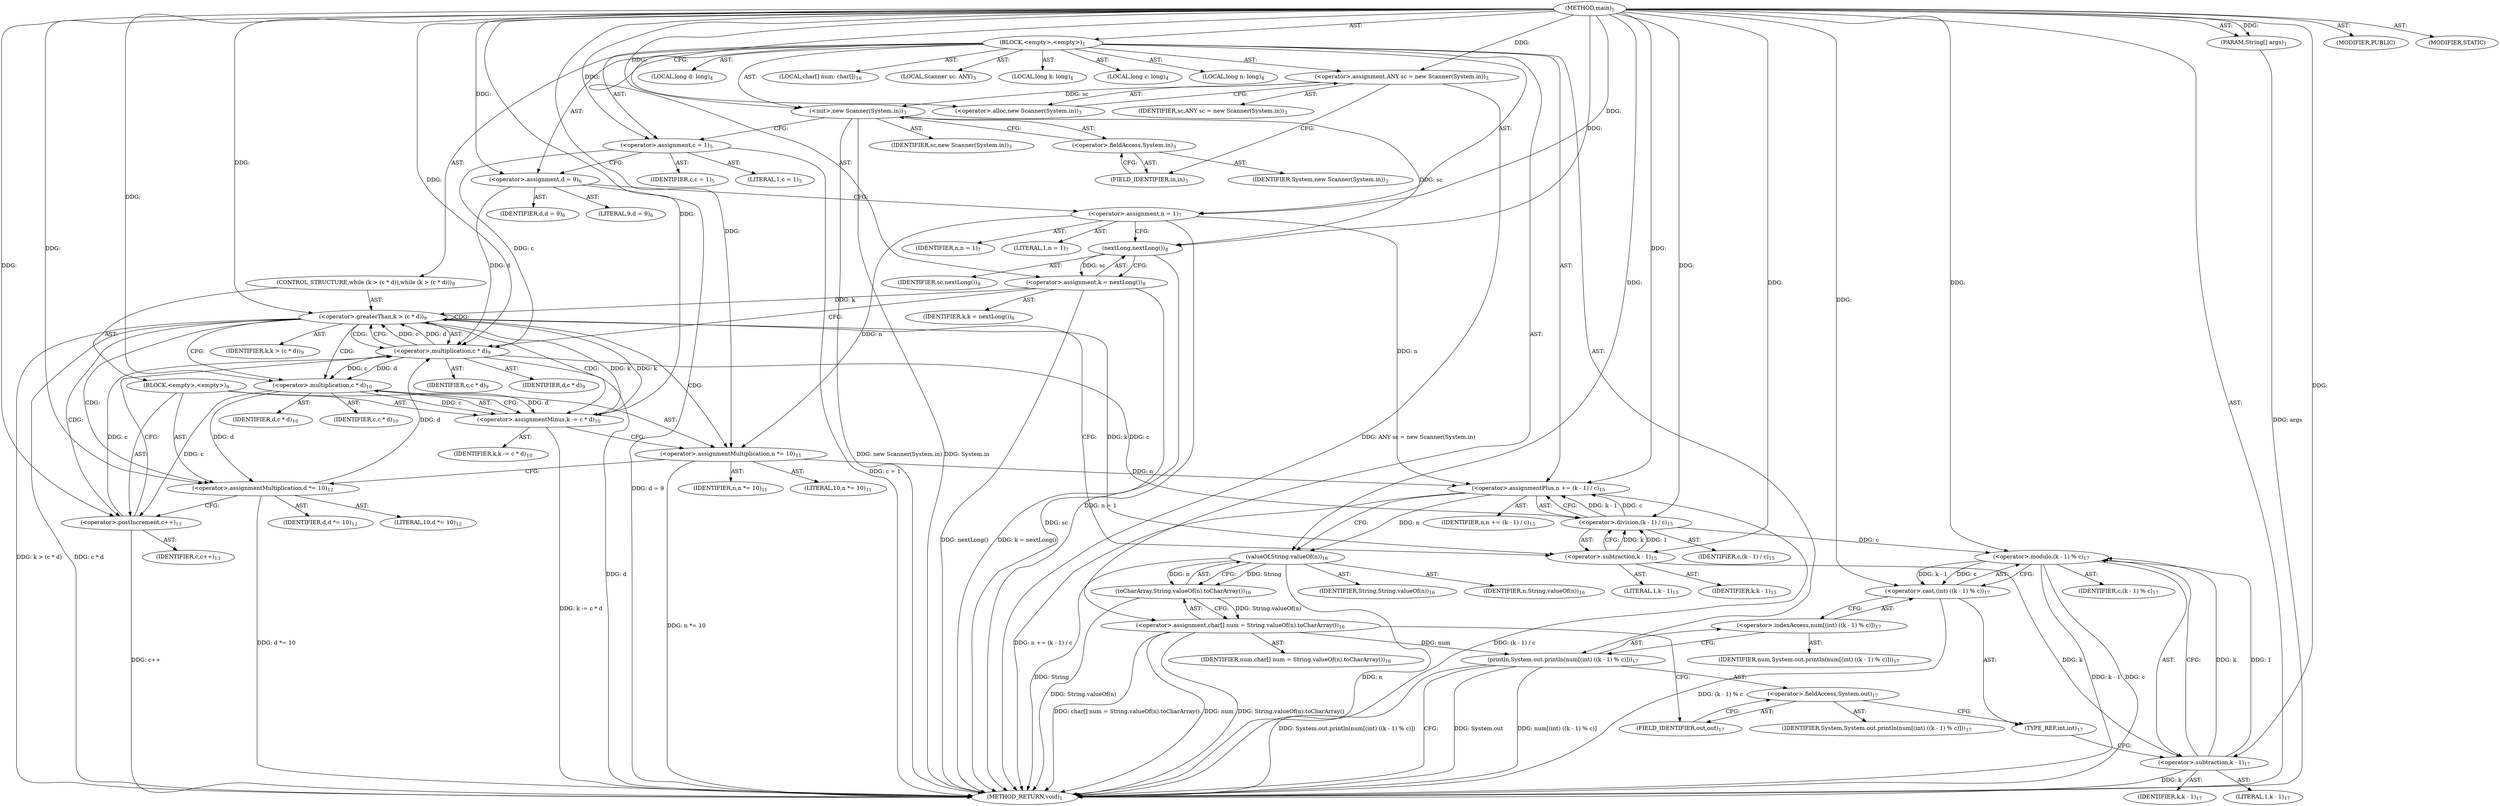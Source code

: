 digraph "main" {  
"19" [label = <(METHOD,main)<SUB>1</SUB>> ]
"20" [label = <(PARAM,String[] args)<SUB>1</SUB>> ]
"21" [label = <(BLOCK,&lt;empty&gt;,&lt;empty&gt;)<SUB>1</SUB>> ]
"4" [label = <(LOCAL,Scanner sc: ANY)<SUB>3</SUB>> ]
"22" [label = <(&lt;operator&gt;.assignment,ANY sc = new Scanner(System.in))<SUB>3</SUB>> ]
"23" [label = <(IDENTIFIER,sc,ANY sc = new Scanner(System.in))<SUB>3</SUB>> ]
"24" [label = <(&lt;operator&gt;.alloc,new Scanner(System.in))<SUB>3</SUB>> ]
"25" [label = <(&lt;init&gt;,new Scanner(System.in))<SUB>3</SUB>> ]
"3" [label = <(IDENTIFIER,sc,new Scanner(System.in))<SUB>3</SUB>> ]
"26" [label = <(&lt;operator&gt;.fieldAccess,System.in)<SUB>3</SUB>> ]
"27" [label = <(IDENTIFIER,System,new Scanner(System.in))<SUB>3</SUB>> ]
"28" [label = <(FIELD_IDENTIFIER,in,in)<SUB>3</SUB>> ]
"29" [label = <(LOCAL,long k: long)<SUB>4</SUB>> ]
"30" [label = <(LOCAL,long c: long)<SUB>4</SUB>> ]
"31" [label = <(LOCAL,long n: long)<SUB>4</SUB>> ]
"32" [label = <(LOCAL,long d: long)<SUB>4</SUB>> ]
"33" [label = <(&lt;operator&gt;.assignment,c = 1)<SUB>5</SUB>> ]
"34" [label = <(IDENTIFIER,c,c = 1)<SUB>5</SUB>> ]
"35" [label = <(LITERAL,1,c = 1)<SUB>5</SUB>> ]
"36" [label = <(&lt;operator&gt;.assignment,d = 9)<SUB>6</SUB>> ]
"37" [label = <(IDENTIFIER,d,d = 9)<SUB>6</SUB>> ]
"38" [label = <(LITERAL,9,d = 9)<SUB>6</SUB>> ]
"39" [label = <(&lt;operator&gt;.assignment,n = 1)<SUB>7</SUB>> ]
"40" [label = <(IDENTIFIER,n,n = 1)<SUB>7</SUB>> ]
"41" [label = <(LITERAL,1,n = 1)<SUB>7</SUB>> ]
"42" [label = <(&lt;operator&gt;.assignment,k = nextLong())<SUB>8</SUB>> ]
"43" [label = <(IDENTIFIER,k,k = nextLong())<SUB>8</SUB>> ]
"44" [label = <(nextLong,nextLong())<SUB>8</SUB>> ]
"45" [label = <(IDENTIFIER,sc,nextLong())<SUB>8</SUB>> ]
"46" [label = <(CONTROL_STRUCTURE,while (k &gt; (c * d)),while (k &gt; (c * d)))<SUB>9</SUB>> ]
"47" [label = <(&lt;operator&gt;.greaterThan,k &gt; (c * d))<SUB>9</SUB>> ]
"48" [label = <(IDENTIFIER,k,k &gt; (c * d))<SUB>9</SUB>> ]
"49" [label = <(&lt;operator&gt;.multiplication,c * d)<SUB>9</SUB>> ]
"50" [label = <(IDENTIFIER,c,c * d)<SUB>9</SUB>> ]
"51" [label = <(IDENTIFIER,d,c * d)<SUB>9</SUB>> ]
"52" [label = <(BLOCK,&lt;empty&gt;,&lt;empty&gt;)<SUB>9</SUB>> ]
"53" [label = <(&lt;operator&gt;.assignmentMinus,k -= c * d)<SUB>10</SUB>> ]
"54" [label = <(IDENTIFIER,k,k -= c * d)<SUB>10</SUB>> ]
"55" [label = <(&lt;operator&gt;.multiplication,c * d)<SUB>10</SUB>> ]
"56" [label = <(IDENTIFIER,c,c * d)<SUB>10</SUB>> ]
"57" [label = <(IDENTIFIER,d,c * d)<SUB>10</SUB>> ]
"58" [label = <(&lt;operator&gt;.assignmentMultiplication,n *= 10)<SUB>11</SUB>> ]
"59" [label = <(IDENTIFIER,n,n *= 10)<SUB>11</SUB>> ]
"60" [label = <(LITERAL,10,n *= 10)<SUB>11</SUB>> ]
"61" [label = <(&lt;operator&gt;.assignmentMultiplication,d *= 10)<SUB>12</SUB>> ]
"62" [label = <(IDENTIFIER,d,d *= 10)<SUB>12</SUB>> ]
"63" [label = <(LITERAL,10,d *= 10)<SUB>12</SUB>> ]
"64" [label = <(&lt;operator&gt;.postIncrement,c++)<SUB>13</SUB>> ]
"65" [label = <(IDENTIFIER,c,c++)<SUB>13</SUB>> ]
"66" [label = <(&lt;operator&gt;.assignmentPlus,n += (k - 1) / c)<SUB>15</SUB>> ]
"67" [label = <(IDENTIFIER,n,n += (k - 1) / c)<SUB>15</SUB>> ]
"68" [label = <(&lt;operator&gt;.division,(k - 1) / c)<SUB>15</SUB>> ]
"69" [label = <(&lt;operator&gt;.subtraction,k - 1)<SUB>15</SUB>> ]
"70" [label = <(IDENTIFIER,k,k - 1)<SUB>15</SUB>> ]
"71" [label = <(LITERAL,1,k - 1)<SUB>15</SUB>> ]
"72" [label = <(IDENTIFIER,c,(k - 1) / c)<SUB>15</SUB>> ]
"73" [label = <(LOCAL,char[] num: char[])<SUB>16</SUB>> ]
"74" [label = <(&lt;operator&gt;.assignment,char[] num = String.valueOf(n).toCharArray())<SUB>16</SUB>> ]
"75" [label = <(IDENTIFIER,num,char[] num = String.valueOf(n).toCharArray())<SUB>16</SUB>> ]
"76" [label = <(toCharArray,String.valueOf(n).toCharArray())<SUB>16</SUB>> ]
"77" [label = <(valueOf,String.valueOf(n))<SUB>16</SUB>> ]
"78" [label = <(IDENTIFIER,String,String.valueOf(n))<SUB>16</SUB>> ]
"79" [label = <(IDENTIFIER,n,String.valueOf(n))<SUB>16</SUB>> ]
"80" [label = <(println,System.out.println(num[(int) ((k - 1) % c)]))<SUB>17</SUB>> ]
"81" [label = <(&lt;operator&gt;.fieldAccess,System.out)<SUB>17</SUB>> ]
"82" [label = <(IDENTIFIER,System,System.out.println(num[(int) ((k - 1) % c)]))<SUB>17</SUB>> ]
"83" [label = <(FIELD_IDENTIFIER,out,out)<SUB>17</SUB>> ]
"84" [label = <(&lt;operator&gt;.indexAccess,num[(int) ((k - 1) % c)])<SUB>17</SUB>> ]
"85" [label = <(IDENTIFIER,num,System.out.println(num[(int) ((k - 1) % c)]))<SUB>17</SUB>> ]
"86" [label = <(&lt;operator&gt;.cast,(int) ((k - 1) % c))<SUB>17</SUB>> ]
"87" [label = <(TYPE_REF,int,int)<SUB>17</SUB>> ]
"88" [label = <(&lt;operator&gt;.modulo,(k - 1) % c)<SUB>17</SUB>> ]
"89" [label = <(&lt;operator&gt;.subtraction,k - 1)<SUB>17</SUB>> ]
"90" [label = <(IDENTIFIER,k,k - 1)<SUB>17</SUB>> ]
"91" [label = <(LITERAL,1,k - 1)<SUB>17</SUB>> ]
"92" [label = <(IDENTIFIER,c,(k - 1) % c)<SUB>17</SUB>> ]
"93" [label = <(MODIFIER,PUBLIC)> ]
"94" [label = <(MODIFIER,STATIC)> ]
"95" [label = <(METHOD_RETURN,void)<SUB>1</SUB>> ]
  "19" -> "20"  [ label = "AST: "] 
  "19" -> "21"  [ label = "AST: "] 
  "19" -> "93"  [ label = "AST: "] 
  "19" -> "94"  [ label = "AST: "] 
  "19" -> "95"  [ label = "AST: "] 
  "21" -> "4"  [ label = "AST: "] 
  "21" -> "22"  [ label = "AST: "] 
  "21" -> "25"  [ label = "AST: "] 
  "21" -> "29"  [ label = "AST: "] 
  "21" -> "30"  [ label = "AST: "] 
  "21" -> "31"  [ label = "AST: "] 
  "21" -> "32"  [ label = "AST: "] 
  "21" -> "33"  [ label = "AST: "] 
  "21" -> "36"  [ label = "AST: "] 
  "21" -> "39"  [ label = "AST: "] 
  "21" -> "42"  [ label = "AST: "] 
  "21" -> "46"  [ label = "AST: "] 
  "21" -> "66"  [ label = "AST: "] 
  "21" -> "73"  [ label = "AST: "] 
  "21" -> "74"  [ label = "AST: "] 
  "21" -> "80"  [ label = "AST: "] 
  "22" -> "23"  [ label = "AST: "] 
  "22" -> "24"  [ label = "AST: "] 
  "25" -> "3"  [ label = "AST: "] 
  "25" -> "26"  [ label = "AST: "] 
  "26" -> "27"  [ label = "AST: "] 
  "26" -> "28"  [ label = "AST: "] 
  "33" -> "34"  [ label = "AST: "] 
  "33" -> "35"  [ label = "AST: "] 
  "36" -> "37"  [ label = "AST: "] 
  "36" -> "38"  [ label = "AST: "] 
  "39" -> "40"  [ label = "AST: "] 
  "39" -> "41"  [ label = "AST: "] 
  "42" -> "43"  [ label = "AST: "] 
  "42" -> "44"  [ label = "AST: "] 
  "44" -> "45"  [ label = "AST: "] 
  "46" -> "47"  [ label = "AST: "] 
  "46" -> "52"  [ label = "AST: "] 
  "47" -> "48"  [ label = "AST: "] 
  "47" -> "49"  [ label = "AST: "] 
  "49" -> "50"  [ label = "AST: "] 
  "49" -> "51"  [ label = "AST: "] 
  "52" -> "53"  [ label = "AST: "] 
  "52" -> "58"  [ label = "AST: "] 
  "52" -> "61"  [ label = "AST: "] 
  "52" -> "64"  [ label = "AST: "] 
  "53" -> "54"  [ label = "AST: "] 
  "53" -> "55"  [ label = "AST: "] 
  "55" -> "56"  [ label = "AST: "] 
  "55" -> "57"  [ label = "AST: "] 
  "58" -> "59"  [ label = "AST: "] 
  "58" -> "60"  [ label = "AST: "] 
  "61" -> "62"  [ label = "AST: "] 
  "61" -> "63"  [ label = "AST: "] 
  "64" -> "65"  [ label = "AST: "] 
  "66" -> "67"  [ label = "AST: "] 
  "66" -> "68"  [ label = "AST: "] 
  "68" -> "69"  [ label = "AST: "] 
  "68" -> "72"  [ label = "AST: "] 
  "69" -> "70"  [ label = "AST: "] 
  "69" -> "71"  [ label = "AST: "] 
  "74" -> "75"  [ label = "AST: "] 
  "74" -> "76"  [ label = "AST: "] 
  "76" -> "77"  [ label = "AST: "] 
  "77" -> "78"  [ label = "AST: "] 
  "77" -> "79"  [ label = "AST: "] 
  "80" -> "81"  [ label = "AST: "] 
  "80" -> "84"  [ label = "AST: "] 
  "81" -> "82"  [ label = "AST: "] 
  "81" -> "83"  [ label = "AST: "] 
  "84" -> "85"  [ label = "AST: "] 
  "84" -> "86"  [ label = "AST: "] 
  "86" -> "87"  [ label = "AST: "] 
  "86" -> "88"  [ label = "AST: "] 
  "88" -> "89"  [ label = "AST: "] 
  "88" -> "92"  [ label = "AST: "] 
  "89" -> "90"  [ label = "AST: "] 
  "89" -> "91"  [ label = "AST: "] 
  "22" -> "28"  [ label = "CFG: "] 
  "25" -> "33"  [ label = "CFG: "] 
  "33" -> "36"  [ label = "CFG: "] 
  "36" -> "39"  [ label = "CFG: "] 
  "39" -> "44"  [ label = "CFG: "] 
  "42" -> "49"  [ label = "CFG: "] 
  "66" -> "77"  [ label = "CFG: "] 
  "74" -> "83"  [ label = "CFG: "] 
  "80" -> "95"  [ label = "CFG: "] 
  "24" -> "22"  [ label = "CFG: "] 
  "26" -> "25"  [ label = "CFG: "] 
  "44" -> "42"  [ label = "CFG: "] 
  "47" -> "55"  [ label = "CFG: "] 
  "47" -> "69"  [ label = "CFG: "] 
  "68" -> "66"  [ label = "CFG: "] 
  "76" -> "74"  [ label = "CFG: "] 
  "81" -> "87"  [ label = "CFG: "] 
  "84" -> "80"  [ label = "CFG: "] 
  "28" -> "26"  [ label = "CFG: "] 
  "49" -> "47"  [ label = "CFG: "] 
  "53" -> "58"  [ label = "CFG: "] 
  "58" -> "61"  [ label = "CFG: "] 
  "61" -> "64"  [ label = "CFG: "] 
  "64" -> "49"  [ label = "CFG: "] 
  "69" -> "68"  [ label = "CFG: "] 
  "77" -> "76"  [ label = "CFG: "] 
  "83" -> "81"  [ label = "CFG: "] 
  "86" -> "84"  [ label = "CFG: "] 
  "55" -> "53"  [ label = "CFG: "] 
  "87" -> "89"  [ label = "CFG: "] 
  "88" -> "86"  [ label = "CFG: "] 
  "89" -> "88"  [ label = "CFG: "] 
  "19" -> "24"  [ label = "CFG: "] 
  "20" -> "95"  [ label = "DDG: args"] 
  "22" -> "95"  [ label = "DDG: ANY sc = new Scanner(System.in)"] 
  "25" -> "95"  [ label = "DDG: System.in"] 
  "25" -> "95"  [ label = "DDG: new Scanner(System.in)"] 
  "33" -> "95"  [ label = "DDG: c = 1"] 
  "36" -> "95"  [ label = "DDG: d = 9"] 
  "39" -> "95"  [ label = "DDG: n = 1"] 
  "44" -> "95"  [ label = "DDG: sc"] 
  "42" -> "95"  [ label = "DDG: nextLong()"] 
  "42" -> "95"  [ label = "DDG: k = nextLong()"] 
  "49" -> "95"  [ label = "DDG: d"] 
  "47" -> "95"  [ label = "DDG: c * d"] 
  "47" -> "95"  [ label = "DDG: k &gt; (c * d)"] 
  "66" -> "95"  [ label = "DDG: (k - 1) / c"] 
  "66" -> "95"  [ label = "DDG: n += (k - 1) / c"] 
  "74" -> "95"  [ label = "DDG: num"] 
  "77" -> "95"  [ label = "DDG: n"] 
  "76" -> "95"  [ label = "DDG: String.valueOf(n)"] 
  "74" -> "95"  [ label = "DDG: String.valueOf(n).toCharArray()"] 
  "74" -> "95"  [ label = "DDG: char[] num = String.valueOf(n).toCharArray()"] 
  "80" -> "95"  [ label = "DDG: System.out"] 
  "89" -> "95"  [ label = "DDG: k"] 
  "88" -> "95"  [ label = "DDG: k - 1"] 
  "88" -> "95"  [ label = "DDG: c"] 
  "86" -> "95"  [ label = "DDG: (k - 1) % c"] 
  "80" -> "95"  [ label = "DDG: num[(int) ((k - 1) % c)]"] 
  "80" -> "95"  [ label = "DDG: System.out.println(num[(int) ((k - 1) % c)])"] 
  "53" -> "95"  [ label = "DDG: k -= c * d"] 
  "58" -> "95"  [ label = "DDG: n *= 10"] 
  "61" -> "95"  [ label = "DDG: d *= 10"] 
  "64" -> "95"  [ label = "DDG: c++"] 
  "77" -> "95"  [ label = "DDG: String"] 
  "19" -> "20"  [ label = "DDG: "] 
  "19" -> "22"  [ label = "DDG: "] 
  "19" -> "33"  [ label = "DDG: "] 
  "19" -> "36"  [ label = "DDG: "] 
  "19" -> "39"  [ label = "DDG: "] 
  "44" -> "42"  [ label = "DDG: sc"] 
  "68" -> "66"  [ label = "DDG: k - 1"] 
  "68" -> "66"  [ label = "DDG: c"] 
  "76" -> "74"  [ label = "DDG: String.valueOf(n)"] 
  "22" -> "25"  [ label = "DDG: sc"] 
  "19" -> "25"  [ label = "DDG: "] 
  "39" -> "66"  [ label = "DDG: n"] 
  "58" -> "66"  [ label = "DDG: n"] 
  "19" -> "66"  [ label = "DDG: "] 
  "74" -> "80"  [ label = "DDG: num"] 
  "25" -> "44"  [ label = "DDG: sc"] 
  "19" -> "44"  [ label = "DDG: "] 
  "42" -> "47"  [ label = "DDG: k"] 
  "53" -> "47"  [ label = "DDG: k"] 
  "19" -> "47"  [ label = "DDG: "] 
  "49" -> "47"  [ label = "DDG: c"] 
  "49" -> "47"  [ label = "DDG: d"] 
  "55" -> "53"  [ label = "DDG: c"] 
  "55" -> "53"  [ label = "DDG: d"] 
  "19" -> "58"  [ label = "DDG: "] 
  "19" -> "61"  [ label = "DDG: "] 
  "69" -> "68"  [ label = "DDG: k"] 
  "69" -> "68"  [ label = "DDG: 1"] 
  "49" -> "68"  [ label = "DDG: c"] 
  "19" -> "68"  [ label = "DDG: "] 
  "77" -> "76"  [ label = "DDG: String"] 
  "77" -> "76"  [ label = "DDG: n"] 
  "33" -> "49"  [ label = "DDG: c"] 
  "64" -> "49"  [ label = "DDG: c"] 
  "19" -> "49"  [ label = "DDG: "] 
  "36" -> "49"  [ label = "DDG: d"] 
  "61" -> "49"  [ label = "DDG: d"] 
  "47" -> "53"  [ label = "DDG: k"] 
  "19" -> "53"  [ label = "DDG: "] 
  "39" -> "58"  [ label = "DDG: n"] 
  "55" -> "61"  [ label = "DDG: d"] 
  "55" -> "64"  [ label = "DDG: c"] 
  "19" -> "64"  [ label = "DDG: "] 
  "47" -> "69"  [ label = "DDG: k"] 
  "19" -> "69"  [ label = "DDG: "] 
  "19" -> "77"  [ label = "DDG: "] 
  "66" -> "77"  [ label = "DDG: n"] 
  "19" -> "86"  [ label = "DDG: "] 
  "88" -> "86"  [ label = "DDG: k - 1"] 
  "88" -> "86"  [ label = "DDG: c"] 
  "49" -> "55"  [ label = "DDG: c"] 
  "19" -> "55"  [ label = "DDG: "] 
  "49" -> "55"  [ label = "DDG: d"] 
  "89" -> "88"  [ label = "DDG: k"] 
  "89" -> "88"  [ label = "DDG: 1"] 
  "68" -> "88"  [ label = "DDG: c"] 
  "19" -> "88"  [ label = "DDG: "] 
  "69" -> "89"  [ label = "DDG: k"] 
  "19" -> "89"  [ label = "DDG: "] 
  "47" -> "47"  [ label = "CDG: "] 
  "47" -> "58"  [ label = "CDG: "] 
  "47" -> "49"  [ label = "CDG: "] 
  "47" -> "61"  [ label = "CDG: "] 
  "47" -> "64"  [ label = "CDG: "] 
  "47" -> "55"  [ label = "CDG: "] 
  "47" -> "53"  [ label = "CDG: "] 
}
